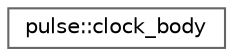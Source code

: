 digraph "类继承关系图"
{
 // LATEX_PDF_SIZE
  bgcolor="transparent";
  edge [fontname=Helvetica,fontsize=10,labelfontname=Helvetica,labelfontsize=10];
  node [fontname=Helvetica,fontsize=10,shape=box,height=0.2,width=0.4];
  rankdir="LR";
  Node0 [id="Node000000",label="pulse::clock_body",height=0.2,width=0.4,color="grey40", fillcolor="white", style="filled",URL="$classpulse_1_1clock__body.html",tooltip=" "];
}
